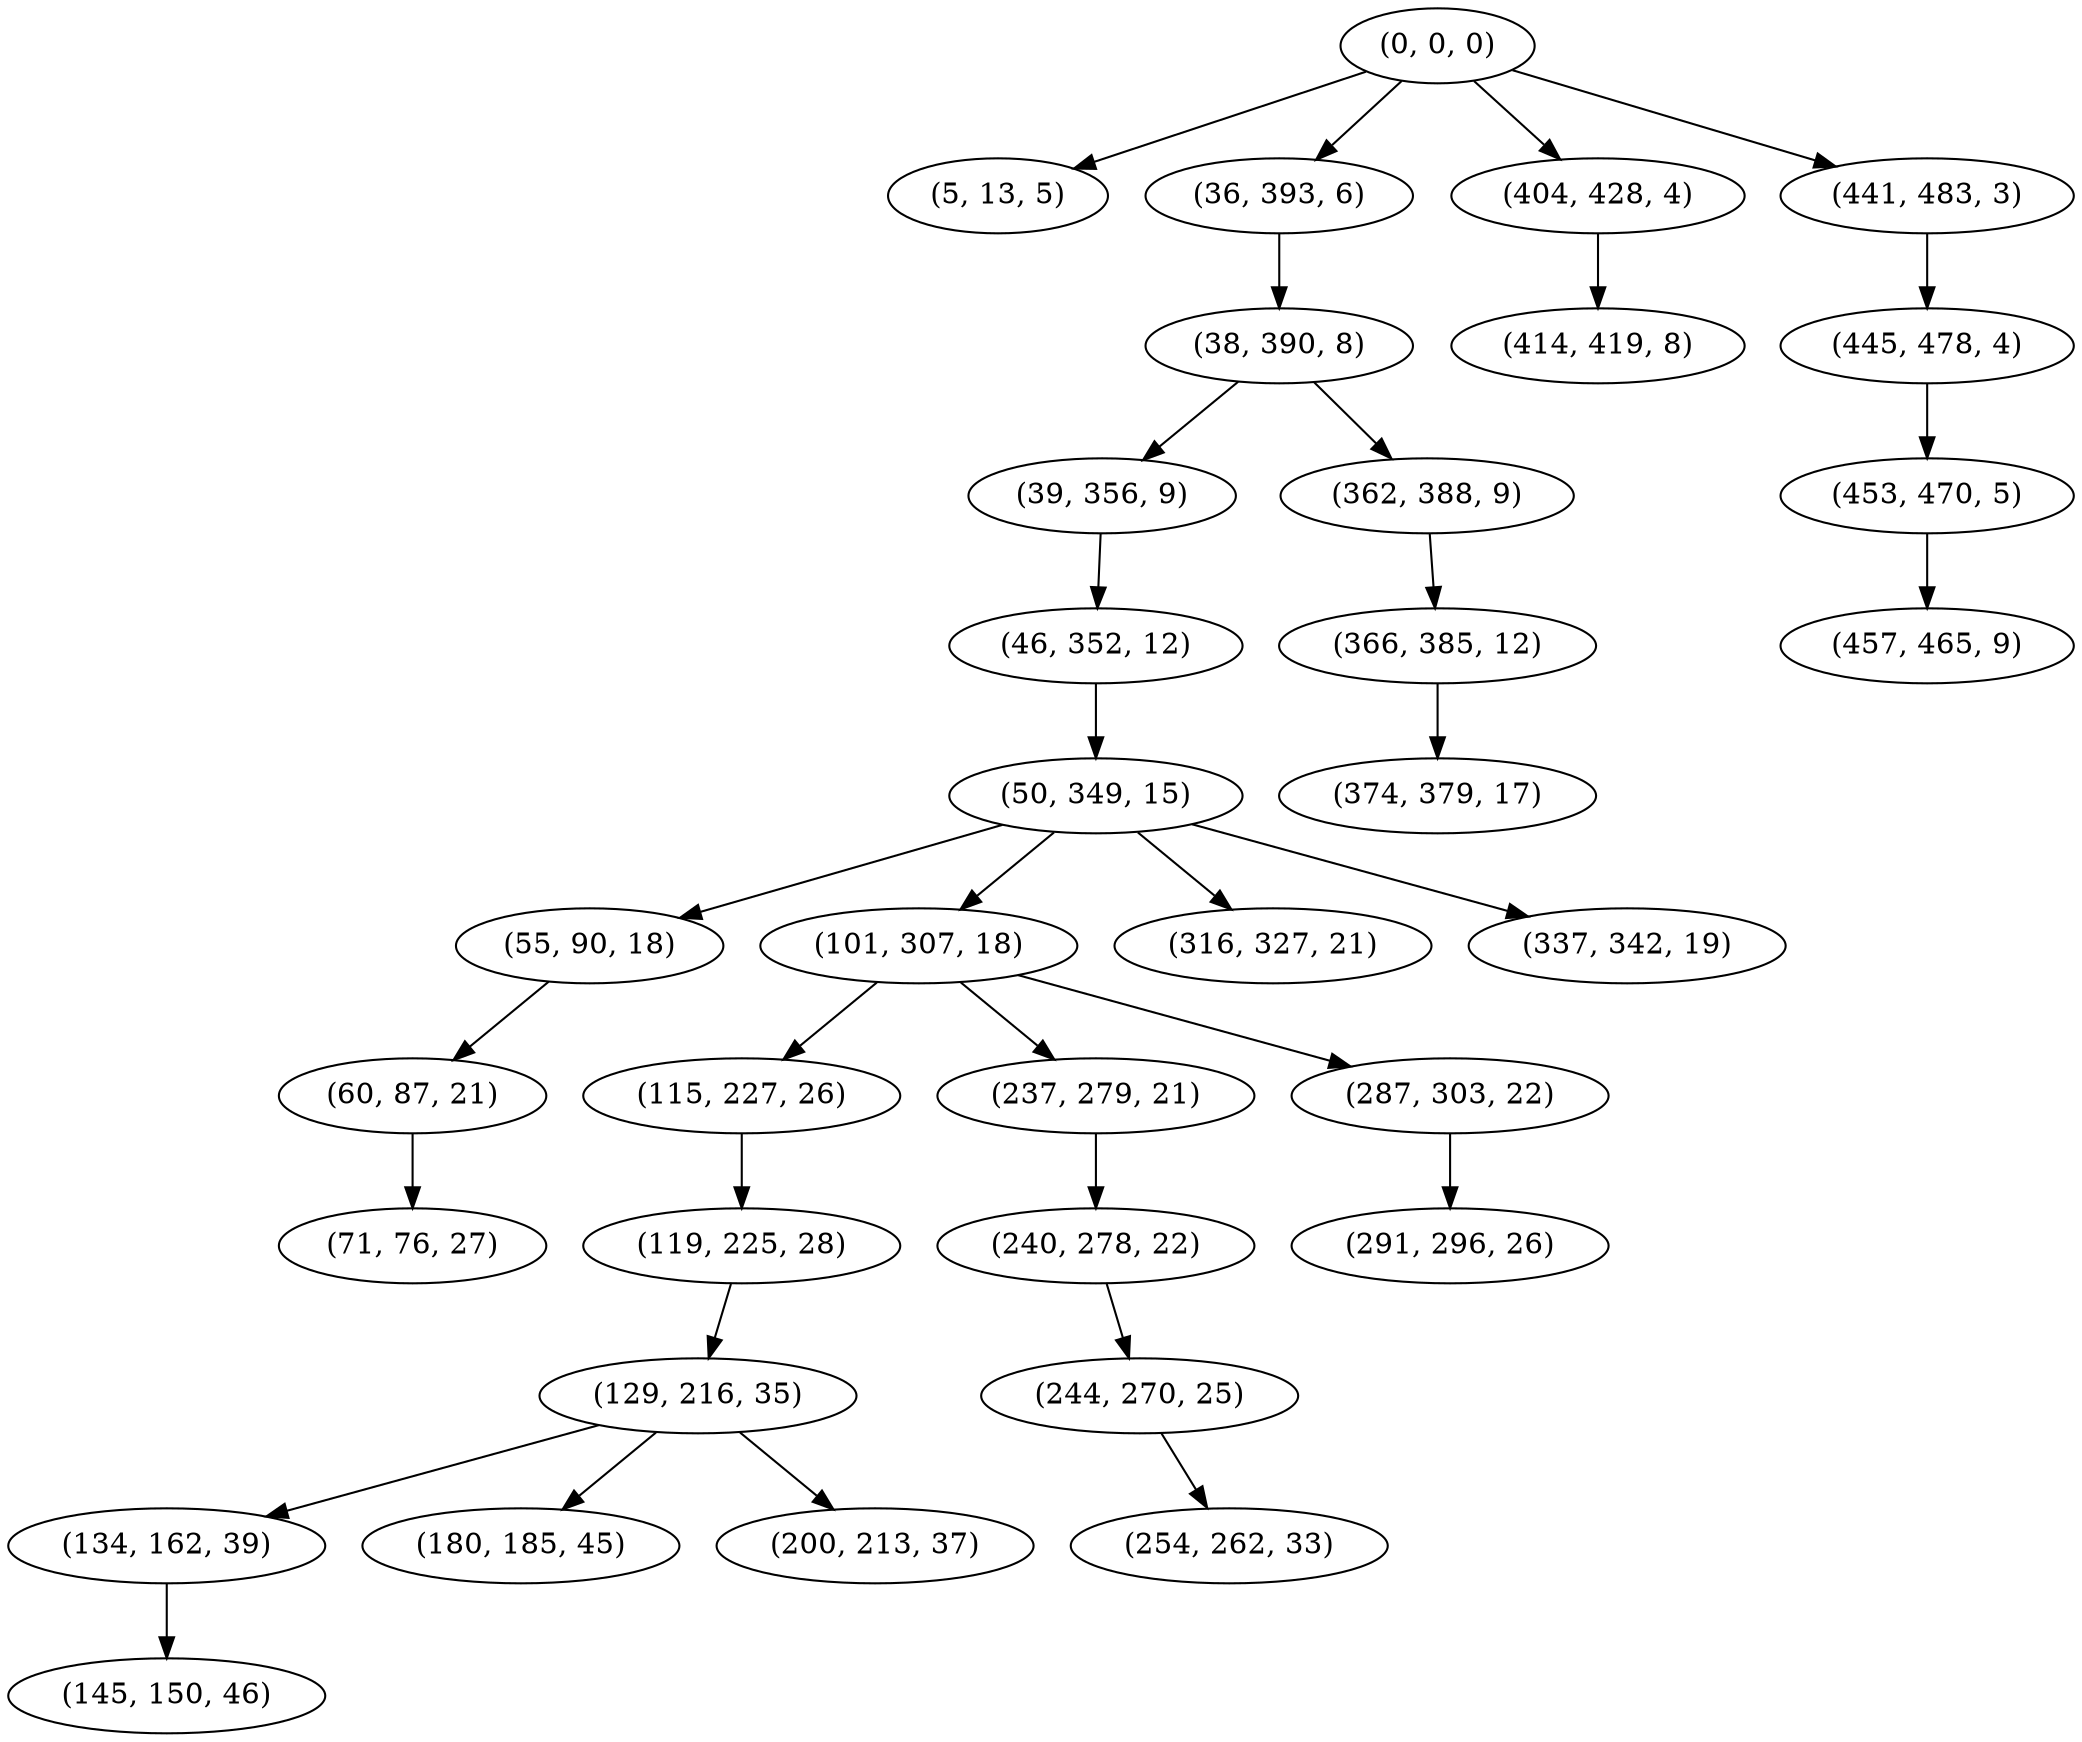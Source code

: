digraph tree {
    "(0, 0, 0)";
    "(5, 13, 5)";
    "(36, 393, 6)";
    "(38, 390, 8)";
    "(39, 356, 9)";
    "(46, 352, 12)";
    "(50, 349, 15)";
    "(55, 90, 18)";
    "(60, 87, 21)";
    "(71, 76, 27)";
    "(101, 307, 18)";
    "(115, 227, 26)";
    "(119, 225, 28)";
    "(129, 216, 35)";
    "(134, 162, 39)";
    "(145, 150, 46)";
    "(180, 185, 45)";
    "(200, 213, 37)";
    "(237, 279, 21)";
    "(240, 278, 22)";
    "(244, 270, 25)";
    "(254, 262, 33)";
    "(287, 303, 22)";
    "(291, 296, 26)";
    "(316, 327, 21)";
    "(337, 342, 19)";
    "(362, 388, 9)";
    "(366, 385, 12)";
    "(374, 379, 17)";
    "(404, 428, 4)";
    "(414, 419, 8)";
    "(441, 483, 3)";
    "(445, 478, 4)";
    "(453, 470, 5)";
    "(457, 465, 9)";
    "(0, 0, 0)" -> "(5, 13, 5)";
    "(0, 0, 0)" -> "(36, 393, 6)";
    "(0, 0, 0)" -> "(404, 428, 4)";
    "(0, 0, 0)" -> "(441, 483, 3)";
    "(36, 393, 6)" -> "(38, 390, 8)";
    "(38, 390, 8)" -> "(39, 356, 9)";
    "(38, 390, 8)" -> "(362, 388, 9)";
    "(39, 356, 9)" -> "(46, 352, 12)";
    "(46, 352, 12)" -> "(50, 349, 15)";
    "(50, 349, 15)" -> "(55, 90, 18)";
    "(50, 349, 15)" -> "(101, 307, 18)";
    "(50, 349, 15)" -> "(316, 327, 21)";
    "(50, 349, 15)" -> "(337, 342, 19)";
    "(55, 90, 18)" -> "(60, 87, 21)";
    "(60, 87, 21)" -> "(71, 76, 27)";
    "(101, 307, 18)" -> "(115, 227, 26)";
    "(101, 307, 18)" -> "(237, 279, 21)";
    "(101, 307, 18)" -> "(287, 303, 22)";
    "(115, 227, 26)" -> "(119, 225, 28)";
    "(119, 225, 28)" -> "(129, 216, 35)";
    "(129, 216, 35)" -> "(134, 162, 39)";
    "(129, 216, 35)" -> "(180, 185, 45)";
    "(129, 216, 35)" -> "(200, 213, 37)";
    "(134, 162, 39)" -> "(145, 150, 46)";
    "(237, 279, 21)" -> "(240, 278, 22)";
    "(240, 278, 22)" -> "(244, 270, 25)";
    "(244, 270, 25)" -> "(254, 262, 33)";
    "(287, 303, 22)" -> "(291, 296, 26)";
    "(362, 388, 9)" -> "(366, 385, 12)";
    "(366, 385, 12)" -> "(374, 379, 17)";
    "(404, 428, 4)" -> "(414, 419, 8)";
    "(441, 483, 3)" -> "(445, 478, 4)";
    "(445, 478, 4)" -> "(453, 470, 5)";
    "(453, 470, 5)" -> "(457, 465, 9)";
}
